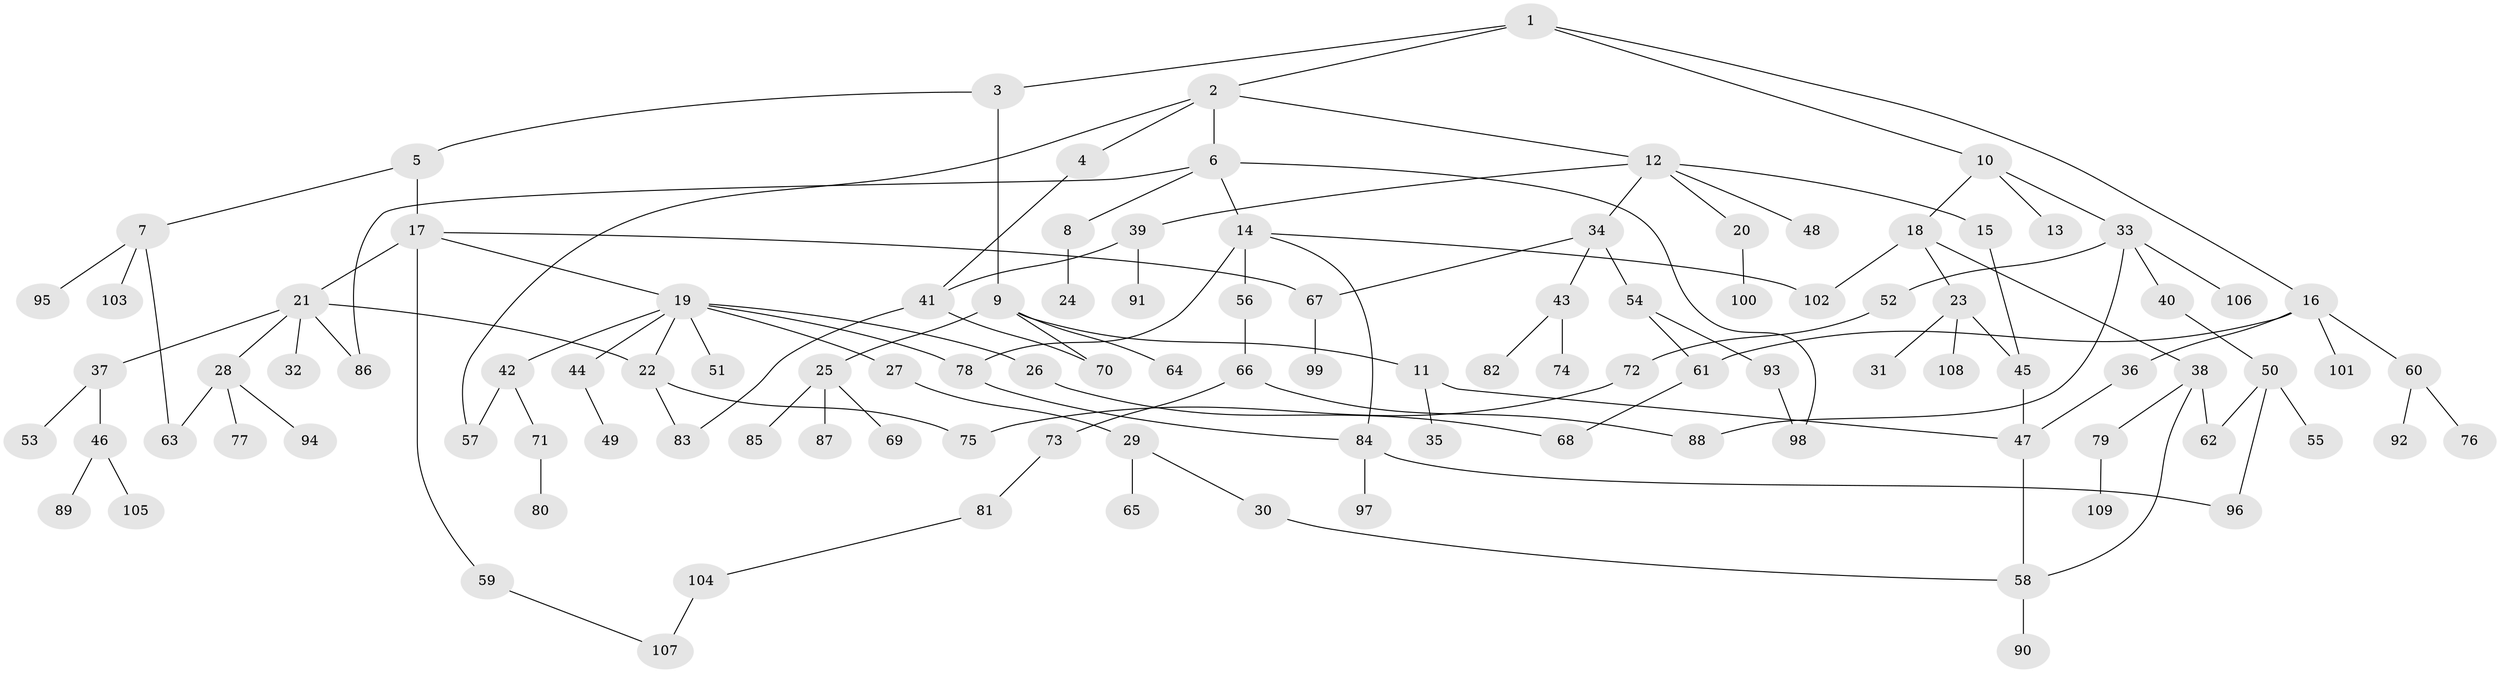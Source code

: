 // coarse degree distribution, {1: 0.5348837209302325, 15: 0.023255813953488372, 2: 0.2558139534883721, 7: 0.046511627906976744, 5: 0.046511627906976744, 8: 0.023255813953488372, 4: 0.023255813953488372, 9: 0.023255813953488372, 3: 0.023255813953488372}
// Generated by graph-tools (version 1.1) at 2025/44/03/04/25 21:44:36]
// undirected, 109 vertices, 132 edges
graph export_dot {
graph [start="1"]
  node [color=gray90,style=filled];
  1;
  2;
  3;
  4;
  5;
  6;
  7;
  8;
  9;
  10;
  11;
  12;
  13;
  14;
  15;
  16;
  17;
  18;
  19;
  20;
  21;
  22;
  23;
  24;
  25;
  26;
  27;
  28;
  29;
  30;
  31;
  32;
  33;
  34;
  35;
  36;
  37;
  38;
  39;
  40;
  41;
  42;
  43;
  44;
  45;
  46;
  47;
  48;
  49;
  50;
  51;
  52;
  53;
  54;
  55;
  56;
  57;
  58;
  59;
  60;
  61;
  62;
  63;
  64;
  65;
  66;
  67;
  68;
  69;
  70;
  71;
  72;
  73;
  74;
  75;
  76;
  77;
  78;
  79;
  80;
  81;
  82;
  83;
  84;
  85;
  86;
  87;
  88;
  89;
  90;
  91;
  92;
  93;
  94;
  95;
  96;
  97;
  98;
  99;
  100;
  101;
  102;
  103;
  104;
  105;
  106;
  107;
  108;
  109;
  1 -- 2;
  1 -- 3;
  1 -- 10;
  1 -- 16;
  2 -- 4;
  2 -- 6;
  2 -- 12;
  2 -- 57;
  3 -- 5;
  3 -- 9;
  4 -- 41;
  5 -- 7;
  5 -- 17;
  6 -- 8;
  6 -- 14;
  6 -- 86;
  6 -- 98;
  7 -- 63;
  7 -- 95;
  7 -- 103;
  8 -- 24;
  9 -- 11;
  9 -- 25;
  9 -- 64;
  9 -- 70;
  10 -- 13;
  10 -- 18;
  10 -- 33;
  11 -- 35;
  11 -- 47;
  12 -- 15;
  12 -- 20;
  12 -- 34;
  12 -- 39;
  12 -- 48;
  14 -- 56;
  14 -- 78;
  14 -- 84;
  14 -- 102;
  15 -- 45;
  16 -- 36;
  16 -- 60;
  16 -- 101;
  16 -- 61;
  17 -- 19;
  17 -- 21;
  17 -- 59;
  17 -- 67;
  18 -- 23;
  18 -- 38;
  18 -- 102;
  19 -- 22;
  19 -- 26;
  19 -- 27;
  19 -- 42;
  19 -- 44;
  19 -- 51;
  19 -- 78;
  20 -- 100;
  21 -- 28;
  21 -- 32;
  21 -- 37;
  21 -- 86;
  21 -- 22;
  22 -- 75;
  22 -- 83;
  23 -- 31;
  23 -- 108;
  23 -- 45;
  25 -- 69;
  25 -- 85;
  25 -- 87;
  26 -- 68;
  27 -- 29;
  28 -- 77;
  28 -- 94;
  28 -- 63;
  29 -- 30;
  29 -- 65;
  30 -- 58;
  33 -- 40;
  33 -- 52;
  33 -- 106;
  33 -- 88;
  34 -- 43;
  34 -- 54;
  34 -- 67;
  36 -- 47;
  37 -- 46;
  37 -- 53;
  38 -- 58;
  38 -- 62;
  38 -- 79;
  39 -- 91;
  39 -- 41;
  40 -- 50;
  41 -- 83;
  41 -- 70;
  42 -- 71;
  42 -- 57;
  43 -- 74;
  43 -- 82;
  44 -- 49;
  45 -- 47;
  46 -- 89;
  46 -- 105;
  47 -- 58;
  50 -- 55;
  50 -- 96;
  50 -- 62;
  52 -- 72;
  54 -- 61;
  54 -- 93;
  56 -- 66;
  58 -- 90;
  59 -- 107;
  60 -- 76;
  60 -- 92;
  61 -- 68;
  66 -- 73;
  66 -- 88;
  67 -- 99;
  71 -- 80;
  72 -- 75;
  73 -- 81;
  78 -- 84;
  79 -- 109;
  81 -- 104;
  84 -- 96;
  84 -- 97;
  93 -- 98;
  104 -- 107;
}
